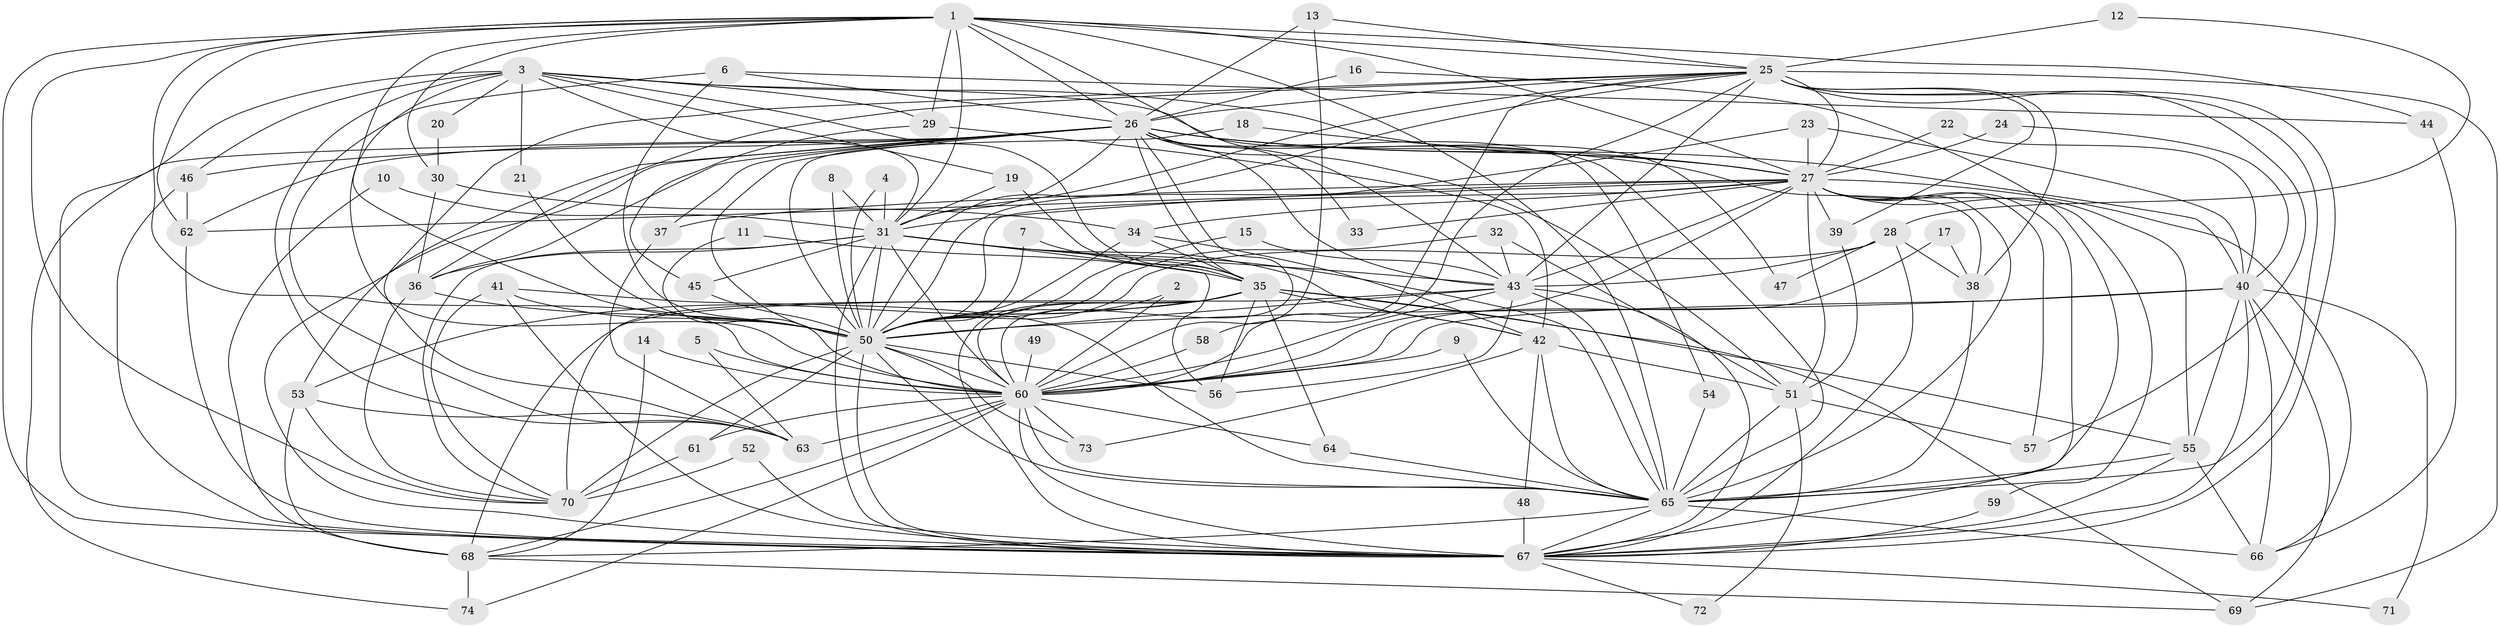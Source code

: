 // original degree distribution, {14: 0.006802721088435374, 20: 0.013605442176870748, 23: 0.006802721088435374, 25: 0.006802721088435374, 33: 0.006802721088435374, 30: 0.006802721088435374, 24: 0.006802721088435374, 21: 0.006802721088435374, 15: 0.006802721088435374, 9: 0.013605442176870748, 8: 0.013605442176870748, 2: 0.5374149659863946, 12: 0.006802721088435374, 6: 0.027210884353741496, 11: 0.013605442176870748, 3: 0.22448979591836735, 7: 0.013605442176870748, 4: 0.06802721088435375, 5: 0.013605442176870748}
// Generated by graph-tools (version 1.1) at 2025/49/03/09/25 03:49:44]
// undirected, 74 vertices, 228 edges
graph export_dot {
graph [start="1"]
  node [color=gray90,style=filled];
  1;
  2;
  3;
  4;
  5;
  6;
  7;
  8;
  9;
  10;
  11;
  12;
  13;
  14;
  15;
  16;
  17;
  18;
  19;
  20;
  21;
  22;
  23;
  24;
  25;
  26;
  27;
  28;
  29;
  30;
  31;
  32;
  33;
  34;
  35;
  36;
  37;
  38;
  39;
  40;
  41;
  42;
  43;
  44;
  45;
  46;
  47;
  48;
  49;
  50;
  51;
  52;
  53;
  54;
  55;
  56;
  57;
  58;
  59;
  60;
  61;
  62;
  63;
  64;
  65;
  66;
  67;
  68;
  69;
  70;
  71;
  72;
  73;
  74;
  1 -- 25 [weight=1.0];
  1 -- 26 [weight=1.0];
  1 -- 27 [weight=1.0];
  1 -- 29 [weight=1.0];
  1 -- 30 [weight=1.0];
  1 -- 31 [weight=1.0];
  1 -- 43 [weight=1.0];
  1 -- 44 [weight=1.0];
  1 -- 50 [weight=1.0];
  1 -- 60 [weight=1.0];
  1 -- 62 [weight=1.0];
  1 -- 65 [weight=1.0];
  1 -- 67 [weight=1.0];
  1 -- 70 [weight=1.0];
  2 -- 50 [weight=1.0];
  2 -- 60 [weight=1.0];
  3 -- 19 [weight=1.0];
  3 -- 20 [weight=1.0];
  3 -- 21 [weight=1.0];
  3 -- 27 [weight=1.0];
  3 -- 29 [weight=1.0];
  3 -- 31 [weight=1.0];
  3 -- 35 [weight=1.0];
  3 -- 46 [weight=1.0];
  3 -- 47 [weight=1.0];
  3 -- 60 [weight=1.0];
  3 -- 63 [weight=1.0];
  3 -- 67 [weight=1.0];
  4 -- 31 [weight=1.0];
  4 -- 50 [weight=1.0];
  5 -- 60 [weight=1.0];
  5 -- 63 [weight=1.0];
  6 -- 26 [weight=1.0];
  6 -- 44 [weight=1.0];
  6 -- 50 [weight=1.0];
  6 -- 63 [weight=1.0];
  7 -- 35 [weight=1.0];
  7 -- 50 [weight=1.0];
  8 -- 31 [weight=1.0];
  8 -- 50 [weight=1.0];
  9 -- 60 [weight=1.0];
  9 -- 65 [weight=1.0];
  10 -- 31 [weight=1.0];
  10 -- 68 [weight=1.0];
  11 -- 35 [weight=1.0];
  11 -- 60 [weight=1.0];
  12 -- 25 [weight=1.0];
  12 -- 28 [weight=1.0];
  13 -- 25 [weight=1.0];
  13 -- 26 [weight=1.0];
  13 -- 60 [weight=1.0];
  14 -- 60 [weight=1.0];
  14 -- 68 [weight=1.0];
  15 -- 43 [weight=1.0];
  15 -- 50 [weight=1.0];
  16 -- 26 [weight=1.0];
  16 -- 65 [weight=1.0];
  17 -- 38 [weight=1.0];
  17 -- 60 [weight=1.0];
  18 -- 27 [weight=1.0];
  18 -- 50 [weight=1.0];
  19 -- 31 [weight=1.0];
  19 -- 35 [weight=1.0];
  20 -- 30 [weight=1.0];
  21 -- 50 [weight=1.0];
  22 -- 27 [weight=1.0];
  22 -- 40 [weight=1.0];
  23 -- 27 [weight=1.0];
  23 -- 40 [weight=1.0];
  23 -- 50 [weight=1.0];
  24 -- 27 [weight=1.0];
  24 -- 40 [weight=1.0];
  25 -- 26 [weight=1.0];
  25 -- 27 [weight=1.0];
  25 -- 31 [weight=1.0];
  25 -- 36 [weight=1.0];
  25 -- 38 [weight=1.0];
  25 -- 39 [weight=2.0];
  25 -- 43 [weight=1.0];
  25 -- 50 [weight=1.0];
  25 -- 57 [weight=1.0];
  25 -- 58 [weight=1.0];
  25 -- 60 [weight=1.0];
  25 -- 63 [weight=1.0];
  25 -- 65 [weight=1.0];
  25 -- 67 [weight=1.0];
  25 -- 69 [weight=1.0];
  26 -- 27 [weight=1.0];
  26 -- 31 [weight=1.0];
  26 -- 33 [weight=1.0];
  26 -- 35 [weight=1.0];
  26 -- 36 [weight=1.0];
  26 -- 37 [weight=1.0];
  26 -- 38 [weight=1.0];
  26 -- 40 [weight=1.0];
  26 -- 43 [weight=1.0];
  26 -- 46 [weight=1.0];
  26 -- 50 [weight=1.0];
  26 -- 51 [weight=1.0];
  26 -- 53 [weight=1.0];
  26 -- 54 [weight=1.0];
  26 -- 60 [weight=1.0];
  26 -- 62 [weight=1.0];
  26 -- 65 [weight=1.0];
  26 -- 67 [weight=1.0];
  26 -- 74 [weight=1.0];
  27 -- 31 [weight=1.0];
  27 -- 33 [weight=1.0];
  27 -- 34 [weight=1.0];
  27 -- 37 [weight=1.0];
  27 -- 39 [weight=1.0];
  27 -- 43 [weight=1.0];
  27 -- 50 [weight=1.0];
  27 -- 51 [weight=1.0];
  27 -- 55 [weight=1.0];
  27 -- 57 [weight=1.0];
  27 -- 59 [weight=1.0];
  27 -- 60 [weight=1.0];
  27 -- 62 [weight=1.0];
  27 -- 65 [weight=1.0];
  27 -- 66 [weight=1.0];
  27 -- 67 [weight=1.0];
  28 -- 38 [weight=1.0];
  28 -- 43 [weight=1.0];
  28 -- 47 [weight=1.0];
  28 -- 50 [weight=2.0];
  28 -- 67 [weight=1.0];
  29 -- 42 [weight=1.0];
  29 -- 45 [weight=1.0];
  30 -- 34 [weight=1.0];
  30 -- 36 [weight=1.0];
  31 -- 36 [weight=1.0];
  31 -- 42 [weight=2.0];
  31 -- 43 [weight=1.0];
  31 -- 45 [weight=1.0];
  31 -- 50 [weight=1.0];
  31 -- 56 [weight=1.0];
  31 -- 60 [weight=1.0];
  31 -- 65 [weight=1.0];
  31 -- 67 [weight=1.0];
  31 -- 70 [weight=1.0];
  32 -- 43 [weight=1.0];
  32 -- 50 [weight=1.0];
  32 -- 51 [weight=1.0];
  34 -- 35 [weight=1.0];
  34 -- 42 [weight=1.0];
  34 -- 50 [weight=1.0];
  35 -- 42 [weight=1.0];
  35 -- 50 [weight=1.0];
  35 -- 53 [weight=1.0];
  35 -- 55 [weight=1.0];
  35 -- 56 [weight=1.0];
  35 -- 60 [weight=1.0];
  35 -- 64 [weight=1.0];
  35 -- 67 [weight=1.0];
  35 -- 69 [weight=1.0];
  35 -- 70 [weight=3.0];
  36 -- 50 [weight=1.0];
  36 -- 70 [weight=1.0];
  37 -- 63 [weight=1.0];
  38 -- 65 [weight=1.0];
  39 -- 51 [weight=1.0];
  40 -- 50 [weight=1.0];
  40 -- 55 [weight=1.0];
  40 -- 60 [weight=1.0];
  40 -- 66 [weight=1.0];
  40 -- 67 [weight=1.0];
  40 -- 69 [weight=1.0];
  40 -- 71 [weight=1.0];
  41 -- 50 [weight=1.0];
  41 -- 65 [weight=1.0];
  41 -- 67 [weight=1.0];
  41 -- 70 [weight=1.0];
  42 -- 48 [weight=1.0];
  42 -- 51 [weight=2.0];
  42 -- 65 [weight=1.0];
  42 -- 73 [weight=1.0];
  43 -- 50 [weight=1.0];
  43 -- 56 [weight=1.0];
  43 -- 60 [weight=1.0];
  43 -- 65 [weight=1.0];
  43 -- 67 [weight=1.0];
  43 -- 68 [weight=2.0];
  44 -- 66 [weight=1.0];
  45 -- 50 [weight=2.0];
  46 -- 62 [weight=1.0];
  46 -- 67 [weight=1.0];
  48 -- 67 [weight=1.0];
  49 -- 60 [weight=1.0];
  50 -- 56 [weight=1.0];
  50 -- 60 [weight=2.0];
  50 -- 61 [weight=1.0];
  50 -- 65 [weight=1.0];
  50 -- 67 [weight=1.0];
  50 -- 70 [weight=1.0];
  50 -- 73 [weight=1.0];
  51 -- 57 [weight=1.0];
  51 -- 65 [weight=1.0];
  51 -- 72 [weight=1.0];
  52 -- 67 [weight=1.0];
  52 -- 70 [weight=1.0];
  53 -- 63 [weight=1.0];
  53 -- 68 [weight=1.0];
  53 -- 70 [weight=1.0];
  54 -- 65 [weight=1.0];
  55 -- 65 [weight=1.0];
  55 -- 66 [weight=1.0];
  55 -- 67 [weight=2.0];
  58 -- 60 [weight=1.0];
  59 -- 67 [weight=1.0];
  60 -- 61 [weight=2.0];
  60 -- 63 [weight=1.0];
  60 -- 64 [weight=1.0];
  60 -- 65 [weight=1.0];
  60 -- 67 [weight=1.0];
  60 -- 68 [weight=1.0];
  60 -- 73 [weight=1.0];
  60 -- 74 [weight=1.0];
  61 -- 70 [weight=1.0];
  62 -- 67 [weight=1.0];
  64 -- 65 [weight=1.0];
  65 -- 66 [weight=2.0];
  65 -- 67 [weight=1.0];
  65 -- 68 [weight=1.0];
  67 -- 71 [weight=1.0];
  67 -- 72 [weight=1.0];
  68 -- 69 [weight=1.0];
  68 -- 74 [weight=1.0];
}
